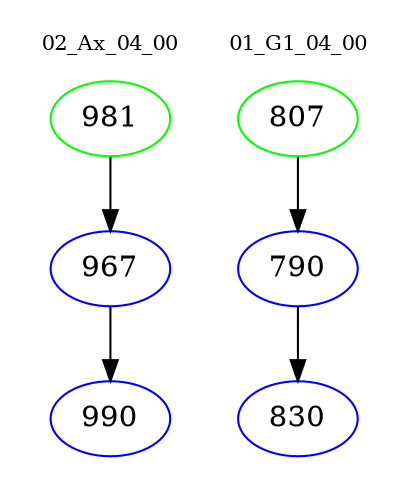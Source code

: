 digraph{
subgraph cluster_0 {
color = white
label = "02_Ax_04_00";
fontsize=10;
T0_981 [label="981", color="green"]
T0_981 -> T0_967 [color="black"]
T0_967 [label="967", color="blue"]
T0_967 -> T0_990 [color="black"]
T0_990 [label="990", color="blue"]
}
subgraph cluster_1 {
color = white
label = "01_G1_04_00";
fontsize=10;
T1_807 [label="807", color="green"]
T1_807 -> T1_790 [color="black"]
T1_790 [label="790", color="blue"]
T1_790 -> T1_830 [color="black"]
T1_830 [label="830", color="blue"]
}
}
